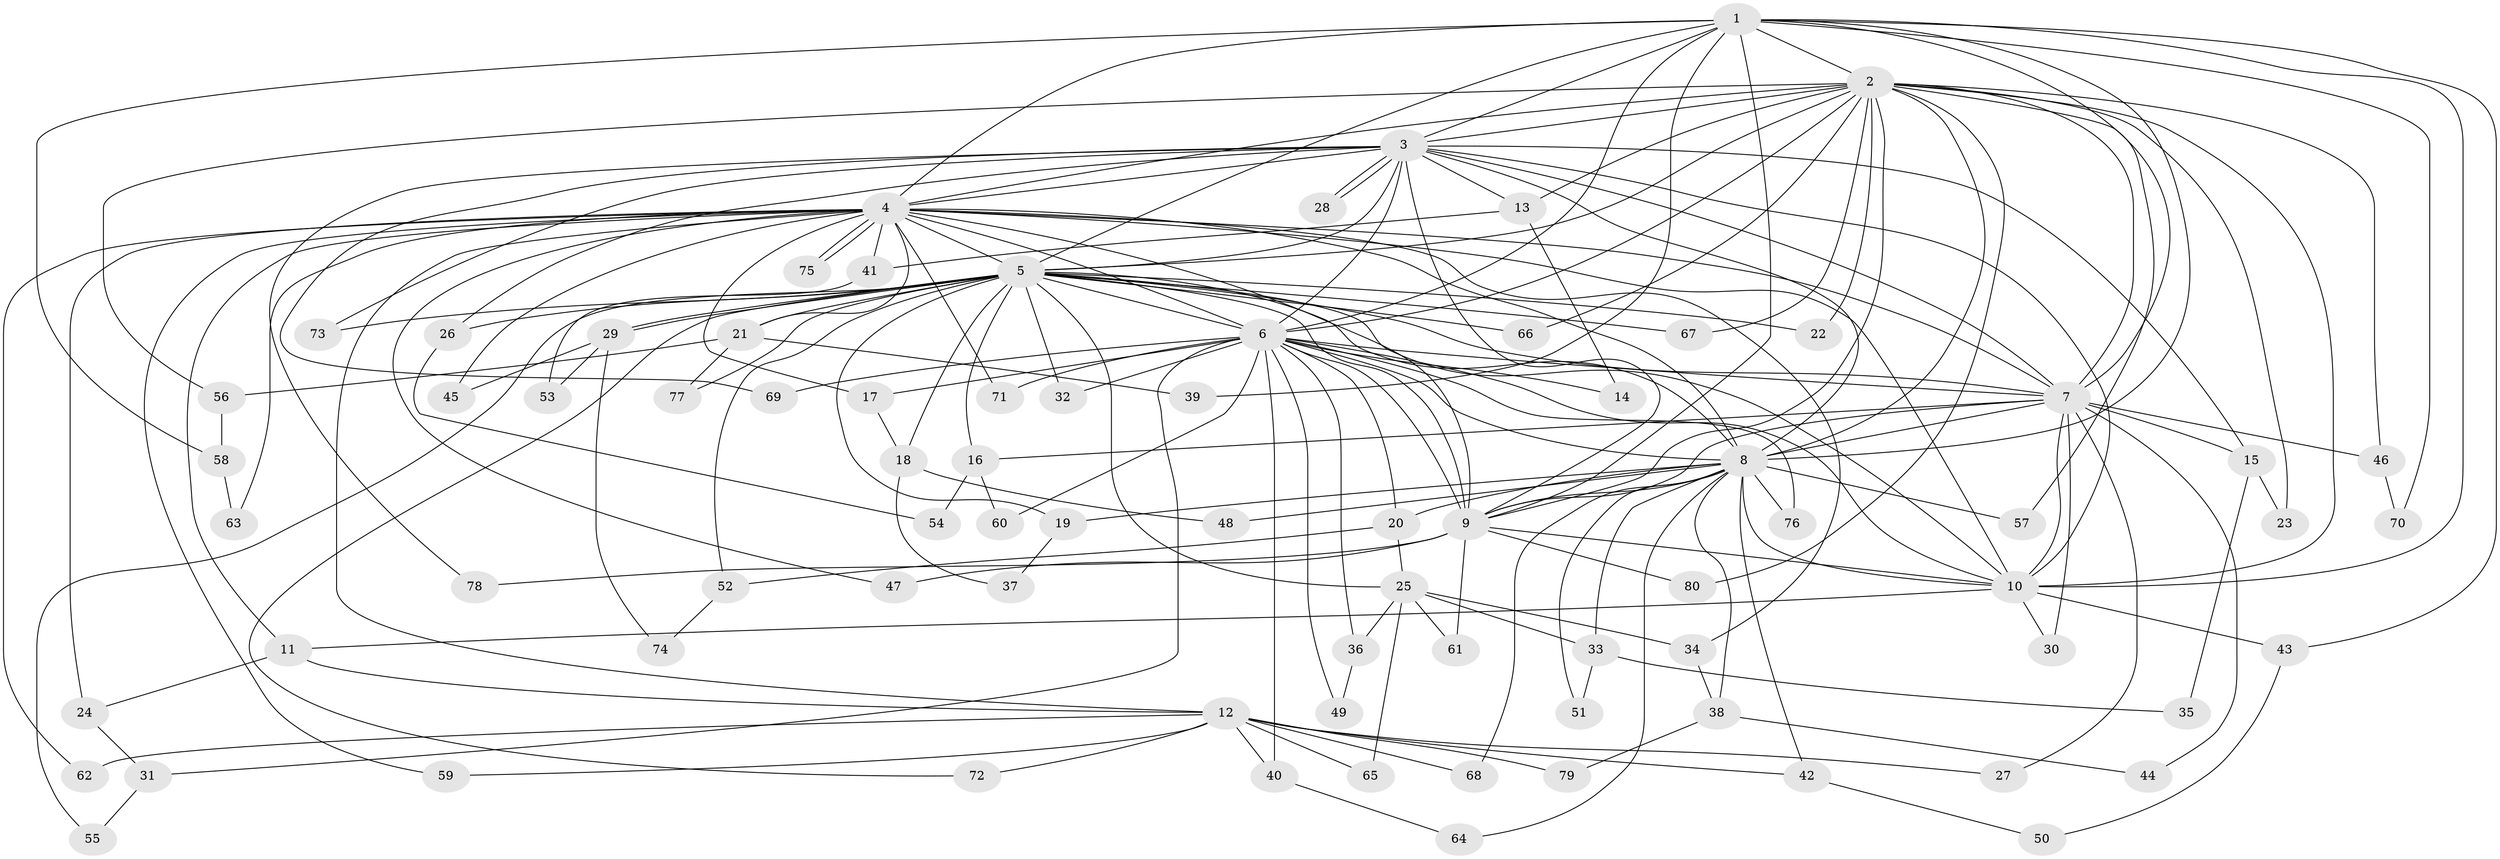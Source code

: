 // Generated by graph-tools (version 1.1) at 2025/01/03/09/25 03:01:14]
// undirected, 80 vertices, 185 edges
graph export_dot {
graph [start="1"]
  node [color=gray90,style=filled];
  1;
  2;
  3;
  4;
  5;
  6;
  7;
  8;
  9;
  10;
  11;
  12;
  13;
  14;
  15;
  16;
  17;
  18;
  19;
  20;
  21;
  22;
  23;
  24;
  25;
  26;
  27;
  28;
  29;
  30;
  31;
  32;
  33;
  34;
  35;
  36;
  37;
  38;
  39;
  40;
  41;
  42;
  43;
  44;
  45;
  46;
  47;
  48;
  49;
  50;
  51;
  52;
  53;
  54;
  55;
  56;
  57;
  58;
  59;
  60;
  61;
  62;
  63;
  64;
  65;
  66;
  67;
  68;
  69;
  70;
  71;
  72;
  73;
  74;
  75;
  76;
  77;
  78;
  79;
  80;
  1 -- 2;
  1 -- 3;
  1 -- 4;
  1 -- 5;
  1 -- 6;
  1 -- 7;
  1 -- 8;
  1 -- 9;
  1 -- 10;
  1 -- 39;
  1 -- 43;
  1 -- 58;
  1 -- 70;
  2 -- 3;
  2 -- 4;
  2 -- 5;
  2 -- 6;
  2 -- 7;
  2 -- 8;
  2 -- 9;
  2 -- 10;
  2 -- 13;
  2 -- 22;
  2 -- 23;
  2 -- 46;
  2 -- 56;
  2 -- 57;
  2 -- 66;
  2 -- 67;
  2 -- 80;
  3 -- 4;
  3 -- 5;
  3 -- 6;
  3 -- 7;
  3 -- 8;
  3 -- 9;
  3 -- 10;
  3 -- 13;
  3 -- 15;
  3 -- 26;
  3 -- 28;
  3 -- 28;
  3 -- 69;
  3 -- 73;
  3 -- 78;
  4 -- 5;
  4 -- 6;
  4 -- 7;
  4 -- 8;
  4 -- 9;
  4 -- 10;
  4 -- 11;
  4 -- 12;
  4 -- 17;
  4 -- 21;
  4 -- 24;
  4 -- 34;
  4 -- 41;
  4 -- 45;
  4 -- 47;
  4 -- 59;
  4 -- 62;
  4 -- 63;
  4 -- 71;
  4 -- 75;
  4 -- 75;
  5 -- 6;
  5 -- 7;
  5 -- 8;
  5 -- 9;
  5 -- 10;
  5 -- 16;
  5 -- 18;
  5 -- 19;
  5 -- 21;
  5 -- 22;
  5 -- 25;
  5 -- 26;
  5 -- 29;
  5 -- 29;
  5 -- 32;
  5 -- 52;
  5 -- 55;
  5 -- 66;
  5 -- 67;
  5 -- 72;
  5 -- 73;
  5 -- 77;
  6 -- 7;
  6 -- 8;
  6 -- 9;
  6 -- 10;
  6 -- 14;
  6 -- 17;
  6 -- 20;
  6 -- 31;
  6 -- 32;
  6 -- 36;
  6 -- 40;
  6 -- 49;
  6 -- 60;
  6 -- 69;
  6 -- 71;
  6 -- 76;
  7 -- 8;
  7 -- 9;
  7 -- 10;
  7 -- 15;
  7 -- 16;
  7 -- 27;
  7 -- 30;
  7 -- 44;
  7 -- 46;
  8 -- 9;
  8 -- 10;
  8 -- 19;
  8 -- 20;
  8 -- 33;
  8 -- 38;
  8 -- 42;
  8 -- 48;
  8 -- 51;
  8 -- 57;
  8 -- 64;
  8 -- 68;
  8 -- 76;
  9 -- 10;
  9 -- 47;
  9 -- 61;
  9 -- 78;
  9 -- 80;
  10 -- 11;
  10 -- 30;
  10 -- 43;
  11 -- 12;
  11 -- 24;
  12 -- 27;
  12 -- 40;
  12 -- 42;
  12 -- 59;
  12 -- 62;
  12 -- 65;
  12 -- 68;
  12 -- 72;
  12 -- 79;
  13 -- 14;
  13 -- 41;
  15 -- 23;
  15 -- 35;
  16 -- 54;
  16 -- 60;
  17 -- 18;
  18 -- 37;
  18 -- 48;
  19 -- 37;
  20 -- 25;
  20 -- 52;
  21 -- 39;
  21 -- 56;
  21 -- 77;
  24 -- 31;
  25 -- 33;
  25 -- 34;
  25 -- 36;
  25 -- 61;
  25 -- 65;
  26 -- 54;
  29 -- 45;
  29 -- 53;
  29 -- 74;
  31 -- 55;
  33 -- 35;
  33 -- 51;
  34 -- 38;
  36 -- 49;
  38 -- 44;
  38 -- 79;
  40 -- 64;
  41 -- 53;
  42 -- 50;
  43 -- 50;
  46 -- 70;
  52 -- 74;
  56 -- 58;
  58 -- 63;
}
